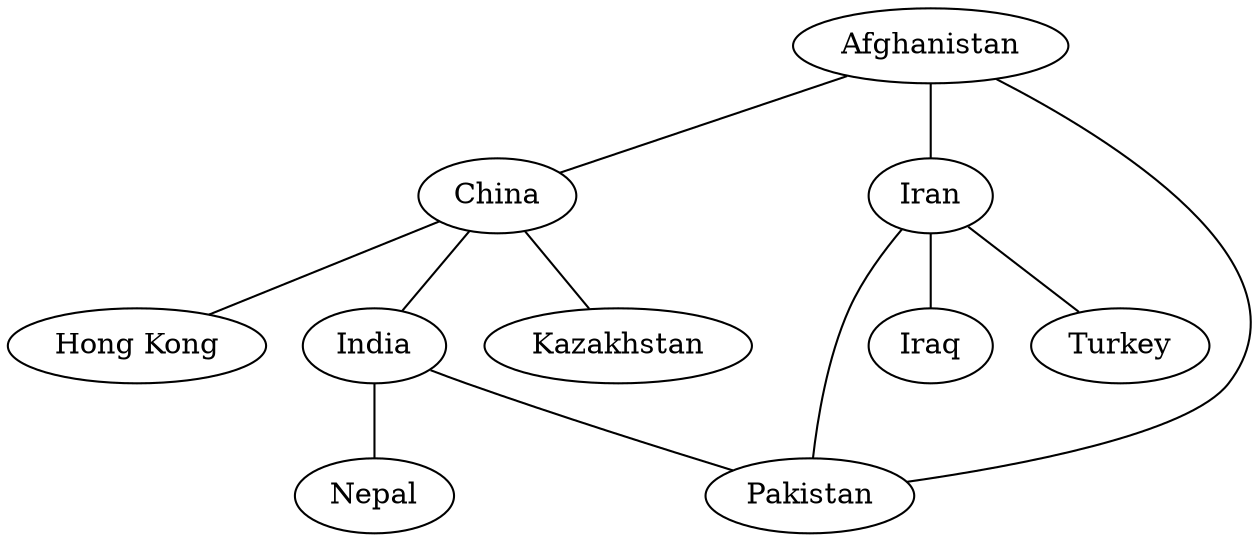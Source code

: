 strict graph "paises-menores" {
	Afghanistan -- China
    Afghanistan -- Iran
    Afghanistan -- Pakistan
    China -- "Hong Kong"
    China -- India
    China -- Kazakhstan
    Iran -- Iraq
    Iran -- Pakistan
    Iran -- Turkey
    India -- Nepal
    India -- Pakistan
}